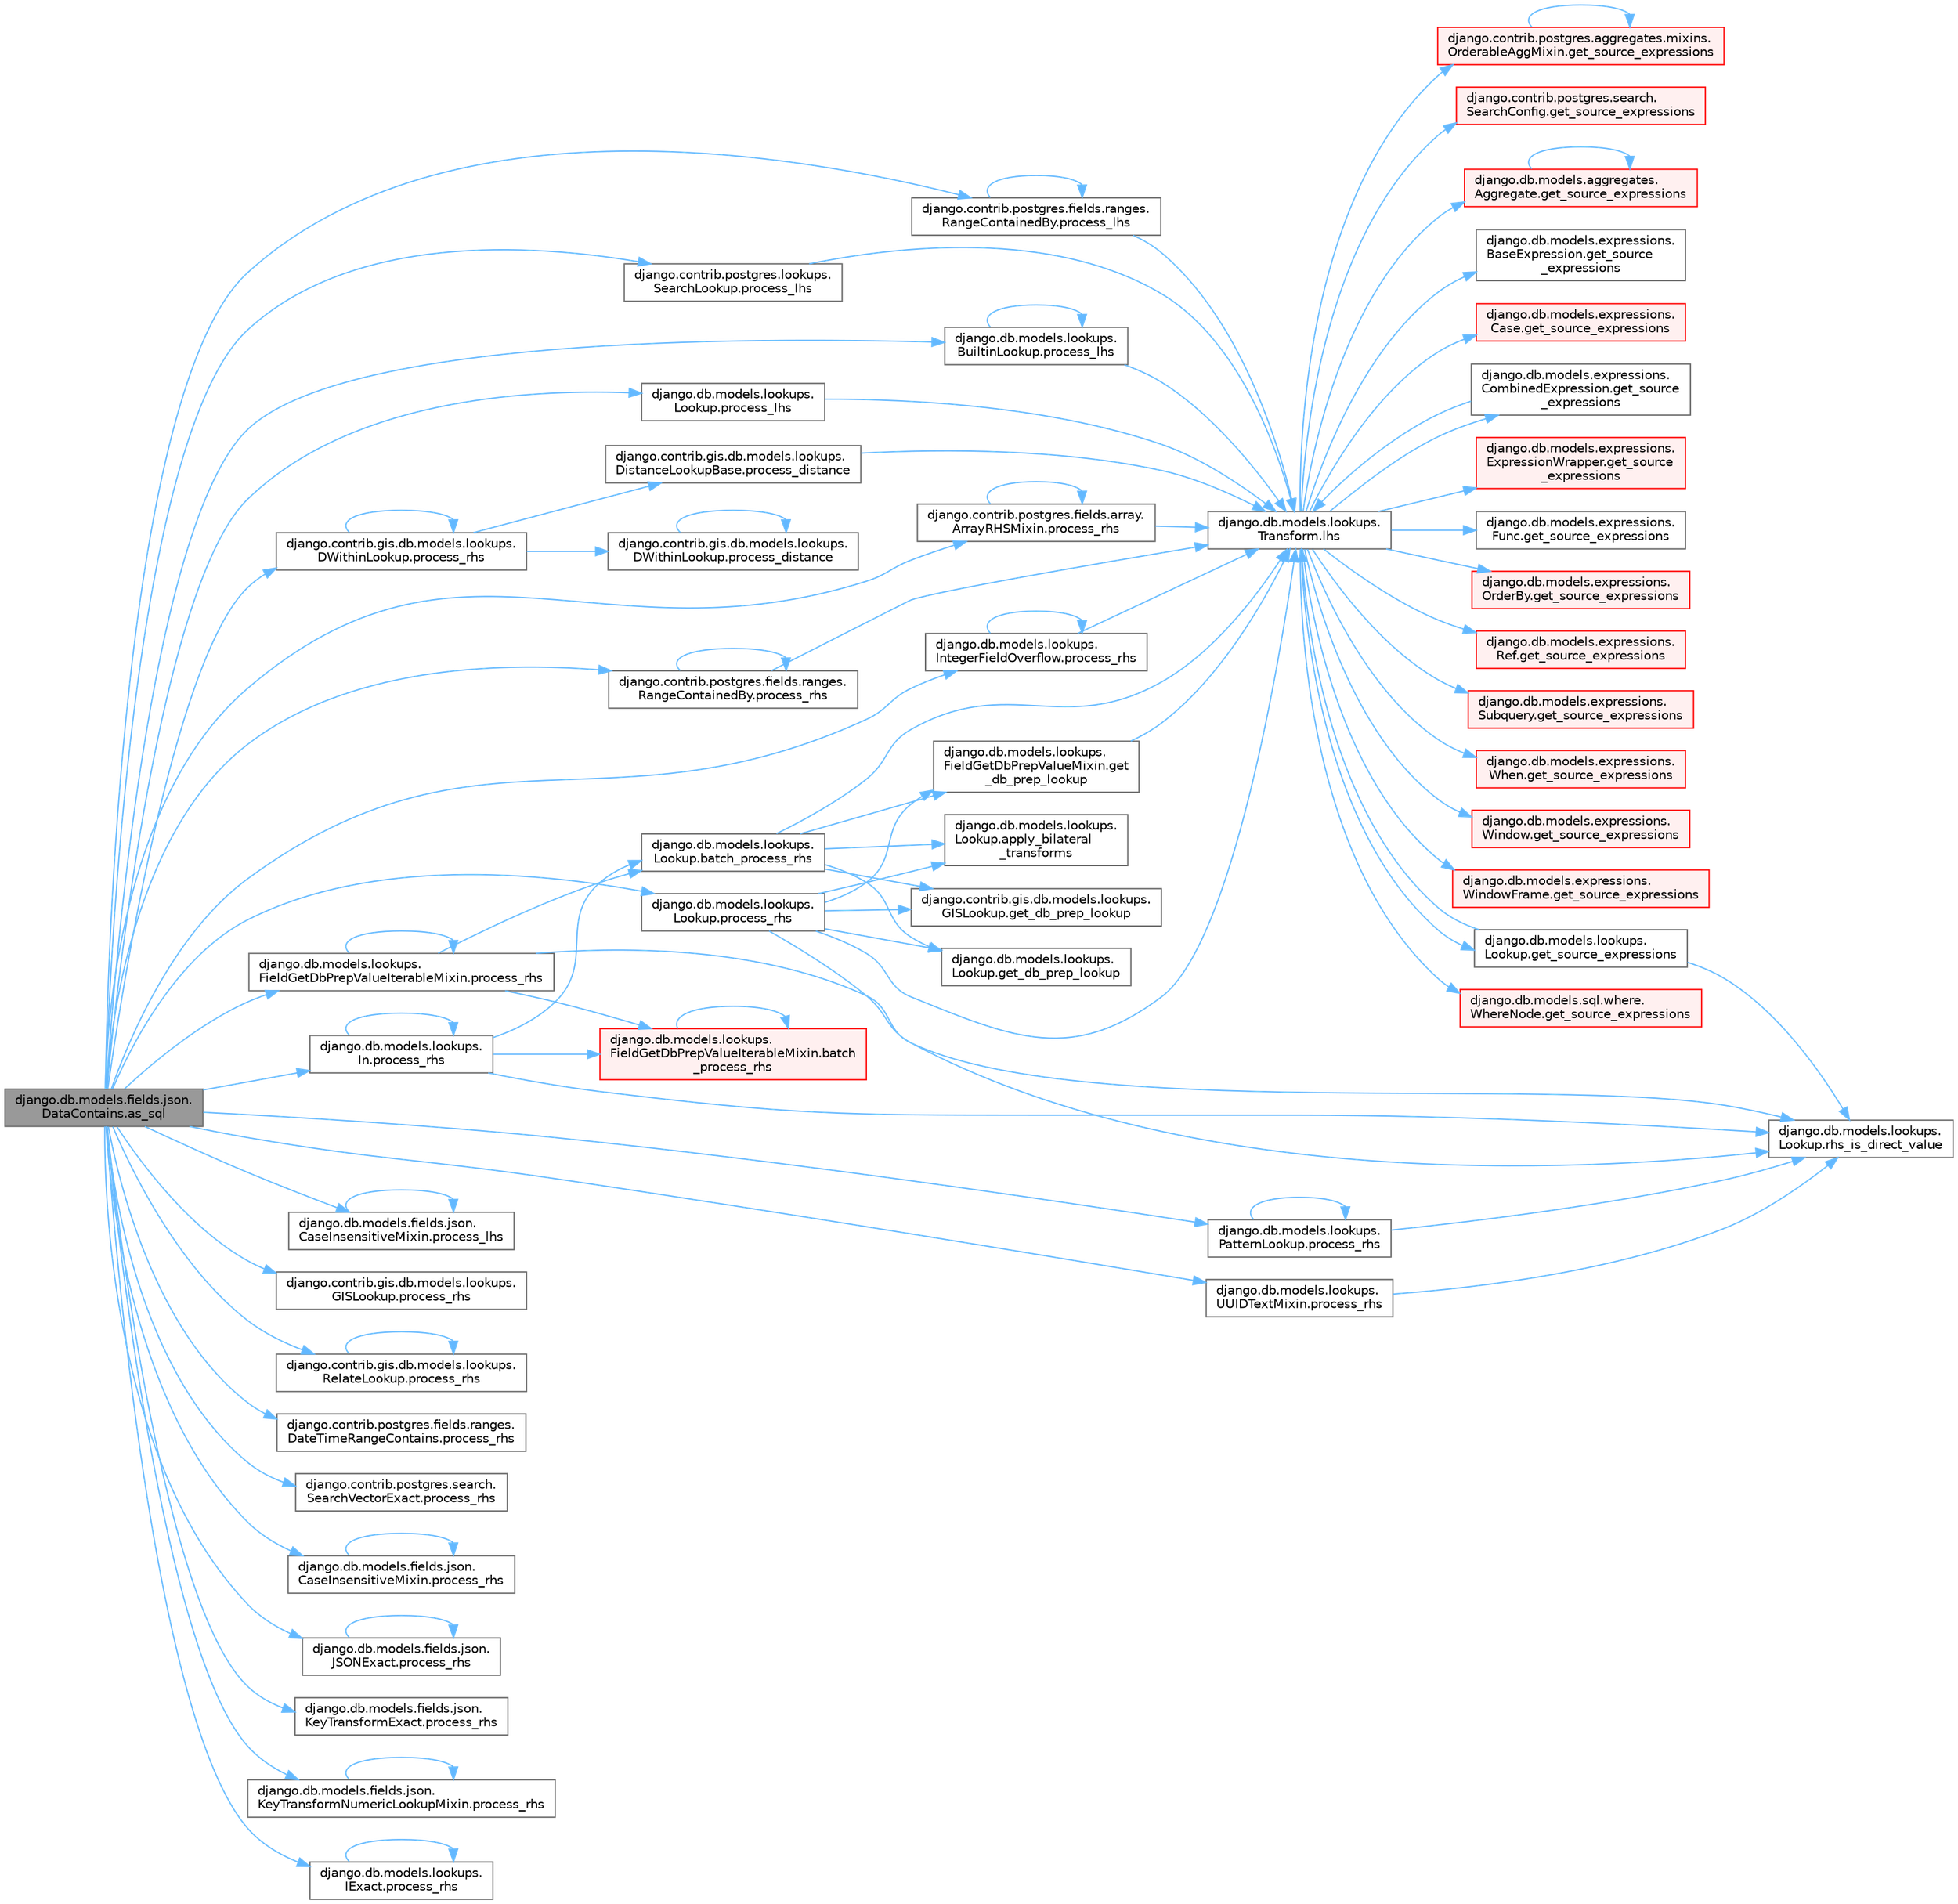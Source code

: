 digraph "django.db.models.fields.json.DataContains.as_sql"
{
 // LATEX_PDF_SIZE
  bgcolor="transparent";
  edge [fontname=Helvetica,fontsize=10,labelfontname=Helvetica,labelfontsize=10];
  node [fontname=Helvetica,fontsize=10,shape=box,height=0.2,width=0.4];
  rankdir="LR";
  Node1 [id="Node000001",label="django.db.models.fields.json.\lDataContains.as_sql",height=0.2,width=0.4,color="gray40", fillcolor="grey60", style="filled", fontcolor="black",tooltip=" "];
  Node1 -> Node2 [id="edge1_Node000001_Node000002",color="steelblue1",style="solid",tooltip=" "];
  Node2 [id="Node000002",label="django.contrib.postgres.fields.ranges.\lRangeContainedBy.process_lhs",height=0.2,width=0.4,color="grey40", fillcolor="white", style="filled",URL="$classdjango_1_1contrib_1_1postgres_1_1fields_1_1ranges_1_1_range_contained_by.html#ae58136bba0479ea6dbe180ab305ac812",tooltip=" "];
  Node2 -> Node3 [id="edge2_Node000002_Node000003",color="steelblue1",style="solid",tooltip=" "];
  Node3 [id="Node000003",label="django.db.models.lookups.\lTransform.lhs",height=0.2,width=0.4,color="grey40", fillcolor="white", style="filled",URL="$classdjango_1_1db_1_1models_1_1lookups_1_1_transform.html#ac0ce01e192abd1a739a4c77fcc8a1bf9",tooltip=" "];
  Node3 -> Node4 [id="edge3_Node000003_Node000004",color="steelblue1",style="solid",tooltip=" "];
  Node4 [id="Node000004",label="django.contrib.postgres.aggregates.mixins.\lOrderableAggMixin.get_source_expressions",height=0.2,width=0.4,color="red", fillcolor="#FFF0F0", style="filled",URL="$classdjango_1_1contrib_1_1postgres_1_1aggregates_1_1mixins_1_1_orderable_agg_mixin.html#abed9d6bb5142aafc8b77ac03f9d7a989",tooltip=" "];
  Node4 -> Node4 [id="edge4_Node000004_Node000004",color="steelblue1",style="solid",tooltip=" "];
  Node3 -> Node21 [id="edge5_Node000003_Node000021",color="steelblue1",style="solid",tooltip=" "];
  Node21 [id="Node000021",label="django.contrib.postgres.search.\lSearchConfig.get_source_expressions",height=0.2,width=0.4,color="red", fillcolor="#FFF0F0", style="filled",URL="$classdjango_1_1contrib_1_1postgres_1_1search_1_1_search_config.html#a2c17d4dfedc6381528df8a0a1b3751bf",tooltip=" "];
  Node3 -> Node24 [id="edge6_Node000003_Node000024",color="steelblue1",style="solid",tooltip=" "];
  Node24 [id="Node000024",label="django.db.models.aggregates.\lAggregate.get_source_expressions",height=0.2,width=0.4,color="red", fillcolor="#FFF0F0", style="filled",URL="$classdjango_1_1db_1_1models_1_1aggregates_1_1_aggregate.html#a4a47839518c013f780a931e4bcf2d4f1",tooltip=" "];
  Node24 -> Node24 [id="edge7_Node000024_Node000024",color="steelblue1",style="solid",tooltip=" "];
  Node3 -> Node263 [id="edge8_Node000003_Node000263",color="steelblue1",style="solid",tooltip=" "];
  Node263 [id="Node000263",label="django.db.models.expressions.\lBaseExpression.get_source\l_expressions",height=0.2,width=0.4,color="grey40", fillcolor="white", style="filled",URL="$classdjango_1_1db_1_1models_1_1expressions_1_1_base_expression.html#a1a052b2bf91363cc1367dbffb2b47708",tooltip=" "];
  Node3 -> Node264 [id="edge9_Node000003_Node000264",color="steelblue1",style="solid",tooltip=" "];
  Node264 [id="Node000264",label="django.db.models.expressions.\lCase.get_source_expressions",height=0.2,width=0.4,color="red", fillcolor="#FFF0F0", style="filled",URL="$classdjango_1_1db_1_1models_1_1expressions_1_1_case.html#a342de2ff64d7b1a41e1a86d89dee51b4",tooltip=" "];
  Node3 -> Node271 [id="edge10_Node000003_Node000271",color="steelblue1",style="solid",tooltip=" "];
  Node271 [id="Node000271",label="django.db.models.expressions.\lCombinedExpression.get_source\l_expressions",height=0.2,width=0.4,color="grey40", fillcolor="white", style="filled",URL="$classdjango_1_1db_1_1models_1_1expressions_1_1_combined_expression.html#a310a894787d41c927558cb35b23d3a90",tooltip=" "];
  Node271 -> Node3 [id="edge11_Node000271_Node000003",color="steelblue1",style="solid",tooltip=" "];
  Node3 -> Node272 [id="edge12_Node000003_Node000272",color="steelblue1",style="solid",tooltip=" "];
  Node272 [id="Node000272",label="django.db.models.expressions.\lExpressionWrapper.get_source\l_expressions",height=0.2,width=0.4,color="red", fillcolor="#FFF0F0", style="filled",URL="$classdjango_1_1db_1_1models_1_1expressions_1_1_expression_wrapper.html#abdd54fb24f108830588d86a69e619e8f",tooltip=" "];
  Node3 -> Node276 [id="edge13_Node000003_Node000276",color="steelblue1",style="solid",tooltip=" "];
  Node276 [id="Node000276",label="django.db.models.expressions.\lFunc.get_source_expressions",height=0.2,width=0.4,color="grey40", fillcolor="white", style="filled",URL="$classdjango_1_1db_1_1models_1_1expressions_1_1_func.html#a2edd81324f310981c50c4d7d6b02fc36",tooltip=" "];
  Node3 -> Node277 [id="edge14_Node000003_Node000277",color="steelblue1",style="solid",tooltip=" "];
  Node277 [id="Node000277",label="django.db.models.expressions.\lOrderBy.get_source_expressions",height=0.2,width=0.4,color="red", fillcolor="#FFF0F0", style="filled",URL="$classdjango_1_1db_1_1models_1_1expressions_1_1_order_by.html#aa0b698a72cab3662300d9849e2e0b2df",tooltip=" "];
  Node3 -> Node278 [id="edge15_Node000003_Node000278",color="steelblue1",style="solid",tooltip=" "];
  Node278 [id="Node000278",label="django.db.models.expressions.\lRef.get_source_expressions",height=0.2,width=0.4,color="red", fillcolor="#FFF0F0", style="filled",URL="$classdjango_1_1db_1_1models_1_1expressions_1_1_ref.html#a34966901a7ce794db70ff599b65fe2ce",tooltip=" "];
  Node3 -> Node279 [id="edge16_Node000003_Node000279",color="steelblue1",style="solid",tooltip=" "];
  Node279 [id="Node000279",label="django.db.models.expressions.\lSubquery.get_source_expressions",height=0.2,width=0.4,color="red", fillcolor="#FFF0F0", style="filled",URL="$classdjango_1_1db_1_1models_1_1expressions_1_1_subquery.html#a39b90b2b3d0ee3caf0b75571062f214e",tooltip=" "];
  Node3 -> Node280 [id="edge17_Node000003_Node000280",color="steelblue1",style="solid",tooltip=" "];
  Node280 [id="Node000280",label="django.db.models.expressions.\lWhen.get_source_expressions",height=0.2,width=0.4,color="red", fillcolor="#FFF0F0", style="filled",URL="$classdjango_1_1db_1_1models_1_1expressions_1_1_when.html#aed38e210fabf48478aed2ff00ccbdfbe",tooltip=" "];
  Node3 -> Node285 [id="edge18_Node000003_Node000285",color="steelblue1",style="solid",tooltip=" "];
  Node285 [id="Node000285",label="django.db.models.expressions.\lWindow.get_source_expressions",height=0.2,width=0.4,color="red", fillcolor="#FFF0F0", style="filled",URL="$classdjango_1_1db_1_1models_1_1expressions_1_1_window.html#a52d79e8fa282239e67f8d9cdc5112388",tooltip=" "];
  Node3 -> Node287 [id="edge19_Node000003_Node000287",color="steelblue1",style="solid",tooltip=" "];
  Node287 [id="Node000287",label="django.db.models.expressions.\lWindowFrame.get_source_expressions",height=0.2,width=0.4,color="red", fillcolor="#FFF0F0", style="filled",URL="$classdjango_1_1db_1_1models_1_1expressions_1_1_window_frame.html#a4b54c4c9b4c4a68308953d25703a2544",tooltip=" "];
  Node3 -> Node2899 [id="edge20_Node000003_Node002899",color="steelblue1",style="solid",tooltip=" "];
  Node2899 [id="Node002899",label="django.db.models.lookups.\lLookup.get_source_expressions",height=0.2,width=0.4,color="grey40", fillcolor="white", style="filled",URL="$classdjango_1_1db_1_1models_1_1lookups_1_1_lookup.html#ab733397a7e7276a69a7092430799a22a",tooltip=" "];
  Node2899 -> Node3 [id="edge21_Node002899_Node000003",color="steelblue1",style="solid",tooltip=" "];
  Node2899 -> Node2900 [id="edge22_Node002899_Node002900",color="steelblue1",style="solid",tooltip=" "];
  Node2900 [id="Node002900",label="django.db.models.lookups.\lLookup.rhs_is_direct_value",height=0.2,width=0.4,color="grey40", fillcolor="white", style="filled",URL="$classdjango_1_1db_1_1models_1_1lookups_1_1_lookup.html#a12ffde2e6e8fd39fd87c136e03df08dd",tooltip=" "];
  Node3 -> Node2901 [id="edge23_Node000003_Node002901",color="steelblue1",style="solid",tooltip=" "];
  Node2901 [id="Node002901",label="django.db.models.sql.where.\lWhereNode.get_source_expressions",height=0.2,width=0.4,color="red", fillcolor="#FFF0F0", style="filled",URL="$classdjango_1_1db_1_1models_1_1sql_1_1where_1_1_where_node.html#ae3155308ff1faf4914e3e7f0134f49d7",tooltip=" "];
  Node2 -> Node2 [id="edge24_Node000002_Node000002",color="steelblue1",style="solid",tooltip=" "];
  Node1 -> Node4527 [id="edge25_Node000001_Node004527",color="steelblue1",style="solid",tooltip=" "];
  Node4527 [id="Node004527",label="django.contrib.postgres.lookups.\lSearchLookup.process_lhs",height=0.2,width=0.4,color="grey40", fillcolor="white", style="filled",URL="$classdjango_1_1contrib_1_1postgres_1_1lookups_1_1_search_lookup.html#a42b74129dfd48b196398f96b23c578a5",tooltip=" "];
  Node4527 -> Node3 [id="edge26_Node004527_Node000003",color="steelblue1",style="solid",tooltip=" "];
  Node1 -> Node4528 [id="edge27_Node000001_Node004528",color="steelblue1",style="solid",tooltip=" "];
  Node4528 [id="Node004528",label="django.db.models.fields.json.\lCaseInsensitiveMixin.process_lhs",height=0.2,width=0.4,color="grey40", fillcolor="white", style="filled",URL="$classdjango_1_1db_1_1models_1_1fields_1_1json_1_1_case_insensitive_mixin.html#a648c5de9ff4c1f10d64596fc622c70e3",tooltip=" "];
  Node4528 -> Node4528 [id="edge28_Node004528_Node004528",color="steelblue1",style="solid",tooltip=" "];
  Node1 -> Node4529 [id="edge29_Node000001_Node004529",color="steelblue1",style="solid",tooltip=" "];
  Node4529 [id="Node004529",label="django.db.models.lookups.\lBuiltinLookup.process_lhs",height=0.2,width=0.4,color="grey40", fillcolor="white", style="filled",URL="$classdjango_1_1db_1_1models_1_1lookups_1_1_builtin_lookup.html#a12ecb3c603815f7889c46ba939045e1b",tooltip=" "];
  Node4529 -> Node3 [id="edge30_Node004529_Node000003",color="steelblue1",style="solid",tooltip=" "];
  Node4529 -> Node4529 [id="edge31_Node004529_Node004529",color="steelblue1",style="solid",tooltip=" "];
  Node1 -> Node4530 [id="edge32_Node000001_Node004530",color="steelblue1",style="solid",tooltip=" "];
  Node4530 [id="Node004530",label="django.db.models.lookups.\lLookup.process_lhs",height=0.2,width=0.4,color="grey40", fillcolor="white", style="filled",URL="$classdjango_1_1db_1_1models_1_1lookups_1_1_lookup.html#a1c2f9737d9a9c04e56192416c8e28957",tooltip=" "];
  Node4530 -> Node3 [id="edge33_Node004530_Node000003",color="steelblue1",style="solid",tooltip=" "];
  Node1 -> Node4531 [id="edge34_Node000001_Node004531",color="steelblue1",style="solid",tooltip=" "];
  Node4531 [id="Node004531",label="django.contrib.gis.db.models.lookups.\lDWithinLookup.process_rhs",height=0.2,width=0.4,color="grey40", fillcolor="white", style="filled",URL="$classdjango_1_1contrib_1_1gis_1_1db_1_1models_1_1lookups_1_1_d_within_lookup.html#a7474b6610f8f2e5d881ac696bd524b35",tooltip=" "];
  Node4531 -> Node4532 [id="edge35_Node004531_Node004532",color="steelblue1",style="solid",tooltip=" "];
  Node4532 [id="Node004532",label="django.contrib.gis.db.models.lookups.\lDistanceLookupBase.process_distance",height=0.2,width=0.4,color="grey40", fillcolor="white", style="filled",URL="$classdjango_1_1contrib_1_1gis_1_1db_1_1models_1_1lookups_1_1_distance_lookup_base.html#a2c7c54eec71f3e03031f87366b0d4bc5",tooltip=" "];
  Node4532 -> Node3 [id="edge36_Node004532_Node000003",color="steelblue1",style="solid",tooltip=" "];
  Node4531 -> Node4533 [id="edge37_Node004531_Node004533",color="steelblue1",style="solid",tooltip=" "];
  Node4533 [id="Node004533",label="django.contrib.gis.db.models.lookups.\lDWithinLookup.process_distance",height=0.2,width=0.4,color="grey40", fillcolor="white", style="filled",URL="$classdjango_1_1contrib_1_1gis_1_1db_1_1models_1_1lookups_1_1_d_within_lookup.html#ac54c29eea11c8a88c3b53450f724c520",tooltip=" "];
  Node4533 -> Node4533 [id="edge38_Node004533_Node004533",color="steelblue1",style="solid",tooltip=" "];
  Node4531 -> Node4531 [id="edge39_Node004531_Node004531",color="steelblue1",style="solid",tooltip=" "];
  Node1 -> Node4534 [id="edge40_Node000001_Node004534",color="steelblue1",style="solid",tooltip=" "];
  Node4534 [id="Node004534",label="django.contrib.gis.db.models.lookups.\lGISLookup.process_rhs",height=0.2,width=0.4,color="grey40", fillcolor="white", style="filled",URL="$classdjango_1_1contrib_1_1gis_1_1db_1_1models_1_1lookups_1_1_g_i_s_lookup.html#a1693314c5aef0c6574eab0f56530de83",tooltip=" "];
  Node1 -> Node4535 [id="edge41_Node000001_Node004535",color="steelblue1",style="solid",tooltip=" "];
  Node4535 [id="Node004535",label="django.contrib.gis.db.models.lookups.\lRelateLookup.process_rhs",height=0.2,width=0.4,color="grey40", fillcolor="white", style="filled",URL="$classdjango_1_1contrib_1_1gis_1_1db_1_1models_1_1lookups_1_1_relate_lookup.html#af19a2ccdd133682cb1d8f13b91aec8ac",tooltip=" "];
  Node4535 -> Node4535 [id="edge42_Node004535_Node004535",color="steelblue1",style="solid",tooltip=" "];
  Node1 -> Node4536 [id="edge43_Node000001_Node004536",color="steelblue1",style="solid",tooltip=" "];
  Node4536 [id="Node004536",label="django.contrib.postgres.fields.array.\lArrayRHSMixin.process_rhs",height=0.2,width=0.4,color="grey40", fillcolor="white", style="filled",URL="$classdjango_1_1contrib_1_1postgres_1_1fields_1_1array_1_1_array_r_h_s_mixin.html#a4b6c545cb8e4c313add95cfa0850df35",tooltip=" "];
  Node4536 -> Node3 [id="edge44_Node004536_Node000003",color="steelblue1",style="solid",tooltip=" "];
  Node4536 -> Node4536 [id="edge45_Node004536_Node004536",color="steelblue1",style="solid",tooltip=" "];
  Node1 -> Node4537 [id="edge46_Node000001_Node004537",color="steelblue1",style="solid",tooltip=" "];
  Node4537 [id="Node004537",label="django.contrib.postgres.fields.ranges.\lDateTimeRangeContains.process_rhs",height=0.2,width=0.4,color="grey40", fillcolor="white", style="filled",URL="$classdjango_1_1contrib_1_1postgres_1_1fields_1_1ranges_1_1_date_time_range_contains.html#a5188b7039f2ea688b7f6db58d4e2e062",tooltip=" "];
  Node1 -> Node4538 [id="edge47_Node000001_Node004538",color="steelblue1",style="solid",tooltip=" "];
  Node4538 [id="Node004538",label="django.contrib.postgres.fields.ranges.\lRangeContainedBy.process_rhs",height=0.2,width=0.4,color="grey40", fillcolor="white", style="filled",URL="$classdjango_1_1contrib_1_1postgres_1_1fields_1_1ranges_1_1_range_contained_by.html#ade33e9277ebd2cb157f599191246d80a",tooltip=" "];
  Node4538 -> Node3 [id="edge48_Node004538_Node000003",color="steelblue1",style="solid",tooltip=" "];
  Node4538 -> Node4538 [id="edge49_Node004538_Node004538",color="steelblue1",style="solid",tooltip=" "];
  Node1 -> Node4539 [id="edge50_Node000001_Node004539",color="steelblue1",style="solid",tooltip=" "];
  Node4539 [id="Node004539",label="django.contrib.postgres.search.\lSearchVectorExact.process_rhs",height=0.2,width=0.4,color="grey40", fillcolor="white", style="filled",URL="$classdjango_1_1contrib_1_1postgres_1_1search_1_1_search_vector_exact.html#ad8963dfb10a25698f734e4c748c50aa6",tooltip=" "];
  Node1 -> Node4540 [id="edge51_Node000001_Node004540",color="steelblue1",style="solid",tooltip=" "];
  Node4540 [id="Node004540",label="django.db.models.fields.json.\lCaseInsensitiveMixin.process_rhs",height=0.2,width=0.4,color="grey40", fillcolor="white", style="filled",URL="$classdjango_1_1db_1_1models_1_1fields_1_1json_1_1_case_insensitive_mixin.html#a2027625feed2238bdf48fa6709da430f",tooltip=" "];
  Node4540 -> Node4540 [id="edge52_Node004540_Node004540",color="steelblue1",style="solid",tooltip=" "];
  Node1 -> Node4541 [id="edge53_Node000001_Node004541",color="steelblue1",style="solid",tooltip=" "];
  Node4541 [id="Node004541",label="django.db.models.fields.json.\lJSONExact.process_rhs",height=0.2,width=0.4,color="grey40", fillcolor="white", style="filled",URL="$classdjango_1_1db_1_1models_1_1fields_1_1json_1_1_j_s_o_n_exact.html#a574ef83cb9dad5d99151427d06e34699",tooltip=" "];
  Node4541 -> Node4541 [id="edge54_Node004541_Node004541",color="steelblue1",style="solid",tooltip=" "];
  Node1 -> Node4542 [id="edge55_Node000001_Node004542",color="steelblue1",style="solid",tooltip=" "];
  Node4542 [id="Node004542",label="django.db.models.fields.json.\lKeyTransformExact.process_rhs",height=0.2,width=0.4,color="grey40", fillcolor="white", style="filled",URL="$classdjango_1_1db_1_1models_1_1fields_1_1json_1_1_key_transform_exact.html#a9bb120109c5dde6b899087a0dd31af32",tooltip=" "];
  Node1 -> Node4543 [id="edge56_Node000001_Node004543",color="steelblue1",style="solid",tooltip=" "];
  Node4543 [id="Node004543",label="django.db.models.fields.json.\lKeyTransformNumericLookupMixin.process_rhs",height=0.2,width=0.4,color="grey40", fillcolor="white", style="filled",URL="$classdjango_1_1db_1_1models_1_1fields_1_1json_1_1_key_transform_numeric_lookup_mixin.html#a725fbcff822c961aa910bd50afe775ba",tooltip=" "];
  Node4543 -> Node4543 [id="edge57_Node004543_Node004543",color="steelblue1",style="solid",tooltip=" "];
  Node1 -> Node4544 [id="edge58_Node000001_Node004544",color="steelblue1",style="solid",tooltip=" "];
  Node4544 [id="Node004544",label="django.db.models.lookups.\lFieldGetDbPrepValueIterableMixin.process_rhs",height=0.2,width=0.4,color="grey40", fillcolor="white", style="filled",URL="$classdjango_1_1db_1_1models_1_1lookups_1_1_field_get_db_prep_value_iterable_mixin.html#a76dd22d874659802384fb89029c8d724",tooltip=" "];
  Node4544 -> Node4545 [id="edge59_Node004544_Node004545",color="steelblue1",style="solid",tooltip=" "];
  Node4545 [id="Node004545",label="django.db.models.lookups.\lFieldGetDbPrepValueIterableMixin.batch\l_process_rhs",height=0.2,width=0.4,color="red", fillcolor="#FFF0F0", style="filled",URL="$classdjango_1_1db_1_1models_1_1lookups_1_1_field_get_db_prep_value_iterable_mixin.html#a94161369c47f8e2ea687388f906634bc",tooltip=" "];
  Node4545 -> Node4545 [id="edge60_Node004545_Node004545",color="steelblue1",style="solid",tooltip=" "];
  Node4544 -> Node4548 [id="edge61_Node004544_Node004548",color="steelblue1",style="solid",tooltip=" "];
  Node4548 [id="Node004548",label="django.db.models.lookups.\lLookup.batch_process_rhs",height=0.2,width=0.4,color="grey40", fillcolor="white", style="filled",URL="$classdjango_1_1db_1_1models_1_1lookups_1_1_lookup.html#a98990185b214bf5e000bad290442d2b5",tooltip=" "];
  Node4548 -> Node4549 [id="edge62_Node004548_Node004549",color="steelblue1",style="solid",tooltip=" "];
  Node4549 [id="Node004549",label="django.db.models.lookups.\lLookup.apply_bilateral\l_transforms",height=0.2,width=0.4,color="grey40", fillcolor="white", style="filled",URL="$classdjango_1_1db_1_1models_1_1lookups_1_1_lookup.html#a674735d7116881e2dce6c8c1328c885d",tooltip=" "];
  Node4548 -> Node4550 [id="edge63_Node004548_Node004550",color="steelblue1",style="solid",tooltip=" "];
  Node4550 [id="Node004550",label="django.contrib.gis.db.models.lookups.\lGISLookup.get_db_prep_lookup",height=0.2,width=0.4,color="grey40", fillcolor="white", style="filled",URL="$classdjango_1_1contrib_1_1gis_1_1db_1_1models_1_1lookups_1_1_g_i_s_lookup.html#aa25c0267f28f3f8feba13714355d3c7e",tooltip=" "];
  Node4548 -> Node4551 [id="edge64_Node004548_Node004551",color="steelblue1",style="solid",tooltip=" "];
  Node4551 [id="Node004551",label="django.db.models.lookups.\lFieldGetDbPrepValueMixin.get\l_db_prep_lookup",height=0.2,width=0.4,color="grey40", fillcolor="white", style="filled",URL="$classdjango_1_1db_1_1models_1_1lookups_1_1_field_get_db_prep_value_mixin.html#a1263a3e918a1a5cc193bf06b3148539d",tooltip=" "];
  Node4551 -> Node3 [id="edge65_Node004551_Node000003",color="steelblue1",style="solid",tooltip=" "];
  Node4548 -> Node4552 [id="edge66_Node004548_Node004552",color="steelblue1",style="solid",tooltip=" "];
  Node4552 [id="Node004552",label="django.db.models.lookups.\lLookup.get_db_prep_lookup",height=0.2,width=0.4,color="grey40", fillcolor="white", style="filled",URL="$classdjango_1_1db_1_1models_1_1lookups_1_1_lookup.html#aba2d63ef370985fb2290d36d8b9948e4",tooltip=" "];
  Node4548 -> Node3 [id="edge67_Node004548_Node000003",color="steelblue1",style="solid",tooltip=" "];
  Node4544 -> Node4544 [id="edge68_Node004544_Node004544",color="steelblue1",style="solid",tooltip=" "];
  Node4544 -> Node2900 [id="edge69_Node004544_Node002900",color="steelblue1",style="solid",tooltip=" "];
  Node1 -> Node4553 [id="edge70_Node000001_Node004553",color="steelblue1",style="solid",tooltip=" "];
  Node4553 [id="Node004553",label="django.db.models.lookups.\lIExact.process_rhs",height=0.2,width=0.4,color="grey40", fillcolor="white", style="filled",URL="$classdjango_1_1db_1_1models_1_1lookups_1_1_i_exact.html#a206527ab2d8ff6df209cbbae22c4858c",tooltip=" "];
  Node4553 -> Node4553 [id="edge71_Node004553_Node004553",color="steelblue1",style="solid",tooltip=" "];
  Node1 -> Node4554 [id="edge72_Node000001_Node004554",color="steelblue1",style="solid",tooltip=" "];
  Node4554 [id="Node004554",label="django.db.models.lookups.\lIn.process_rhs",height=0.2,width=0.4,color="grey40", fillcolor="white", style="filled",URL="$classdjango_1_1db_1_1models_1_1lookups_1_1_in.html#ae7e1a94f83054ffbedfff43a0721c912",tooltip=" "];
  Node4554 -> Node4545 [id="edge73_Node004554_Node004545",color="steelblue1",style="solid",tooltip=" "];
  Node4554 -> Node4548 [id="edge74_Node004554_Node004548",color="steelblue1",style="solid",tooltip=" "];
  Node4554 -> Node4554 [id="edge75_Node004554_Node004554",color="steelblue1",style="solid",tooltip=" "];
  Node4554 -> Node2900 [id="edge76_Node004554_Node002900",color="steelblue1",style="solid",tooltip=" "];
  Node1 -> Node4555 [id="edge77_Node000001_Node004555",color="steelblue1",style="solid",tooltip=" "];
  Node4555 [id="Node004555",label="django.db.models.lookups.\lIntegerFieldOverflow.process_rhs",height=0.2,width=0.4,color="grey40", fillcolor="white", style="filled",URL="$classdjango_1_1db_1_1models_1_1lookups_1_1_integer_field_overflow.html#aab4a2a28c7eb4ef868b403eb9428b18c",tooltip=" "];
  Node4555 -> Node3 [id="edge78_Node004555_Node000003",color="steelblue1",style="solid",tooltip=" "];
  Node4555 -> Node4555 [id="edge79_Node004555_Node004555",color="steelblue1",style="solid",tooltip=" "];
  Node1 -> Node4556 [id="edge80_Node000001_Node004556",color="steelblue1",style="solid",tooltip=" "];
  Node4556 [id="Node004556",label="django.db.models.lookups.\lLookup.process_rhs",height=0.2,width=0.4,color="grey40", fillcolor="white", style="filled",URL="$classdjango_1_1db_1_1models_1_1lookups_1_1_lookup.html#aa6ff4cb8bbc9f358bb5ad9177803c249",tooltip=" "];
  Node4556 -> Node4549 [id="edge81_Node004556_Node004549",color="steelblue1",style="solid",tooltip=" "];
  Node4556 -> Node4550 [id="edge82_Node004556_Node004550",color="steelblue1",style="solid",tooltip=" "];
  Node4556 -> Node4551 [id="edge83_Node004556_Node004551",color="steelblue1",style="solid",tooltip=" "];
  Node4556 -> Node4552 [id="edge84_Node004556_Node004552",color="steelblue1",style="solid",tooltip=" "];
  Node4556 -> Node3 [id="edge85_Node004556_Node000003",color="steelblue1",style="solid",tooltip=" "];
  Node4556 -> Node2900 [id="edge86_Node004556_Node002900",color="steelblue1",style="solid",tooltip=" "];
  Node1 -> Node4557 [id="edge87_Node000001_Node004557",color="steelblue1",style="solid",tooltip=" "];
  Node4557 [id="Node004557",label="django.db.models.lookups.\lPatternLookup.process_rhs",height=0.2,width=0.4,color="grey40", fillcolor="white", style="filled",URL="$classdjango_1_1db_1_1models_1_1lookups_1_1_pattern_lookup.html#ac335c874da18eb57830bbc3fd82e3da9",tooltip=" "];
  Node4557 -> Node4557 [id="edge88_Node004557_Node004557",color="steelblue1",style="solid",tooltip=" "];
  Node4557 -> Node2900 [id="edge89_Node004557_Node002900",color="steelblue1",style="solid",tooltip=" "];
  Node1 -> Node4558 [id="edge90_Node000001_Node004558",color="steelblue1",style="solid",tooltip=" "];
  Node4558 [id="Node004558",label="django.db.models.lookups.\lUUIDTextMixin.process_rhs",height=0.2,width=0.4,color="grey40", fillcolor="white", style="filled",URL="$classdjango_1_1db_1_1models_1_1lookups_1_1_u_u_i_d_text_mixin.html#a07c61a8aef73220c7d1b513b456e2dc0",tooltip=" "];
  Node4558 -> Node2900 [id="edge91_Node004558_Node002900",color="steelblue1",style="solid",tooltip=" "];
}
